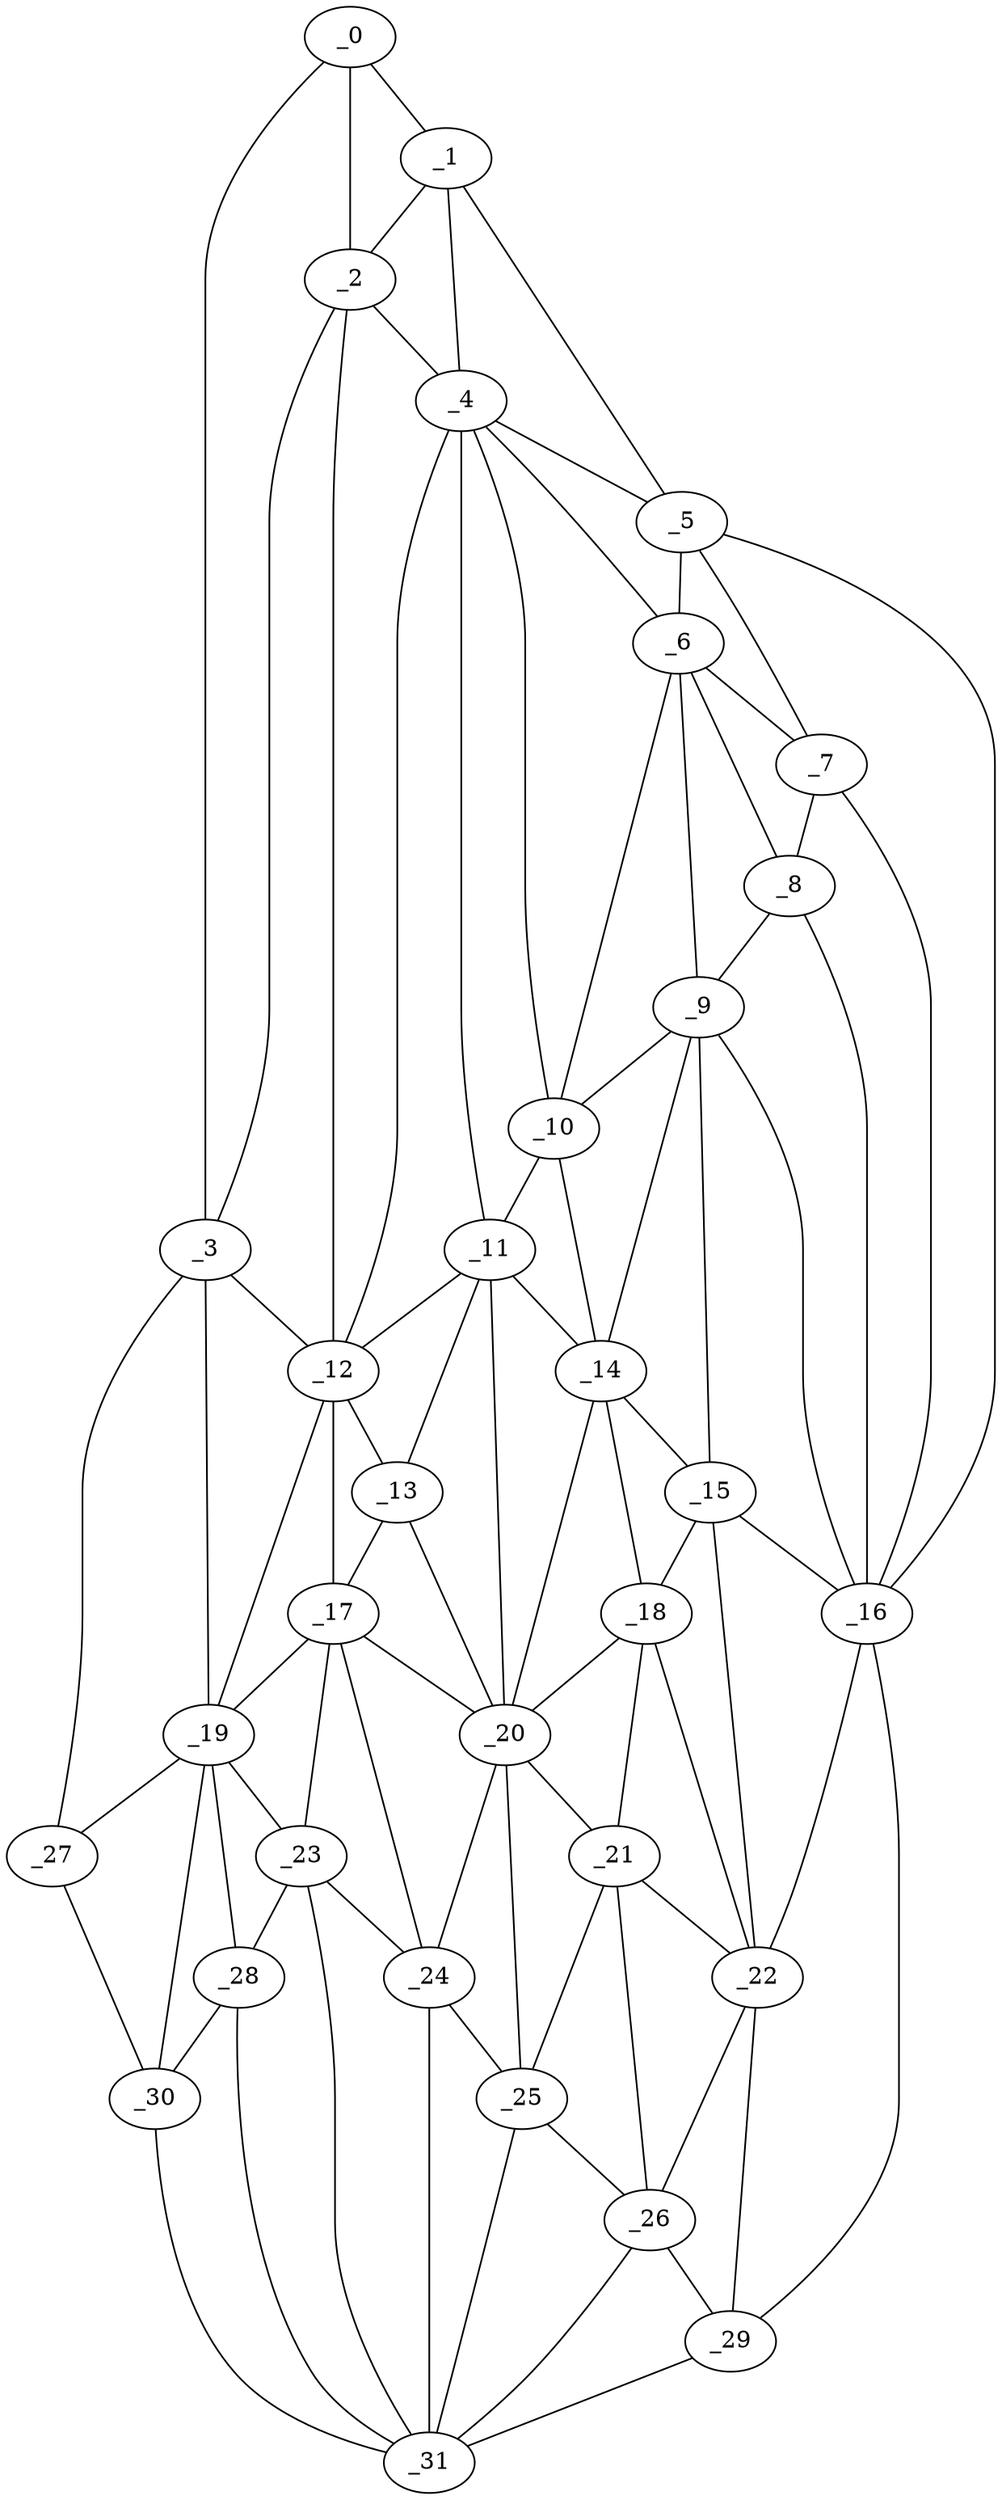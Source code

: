 graph "obj43__240.gxl" {
	_0	 [x=22,
		y=13];
	_1	 [x=30,
		y=53];
	_0 -- _1	 [valence=1];
	_2	 [x=31,
		y=43];
	_0 -- _2	 [valence=1];
	_3	 [x=42,
		y=3];
	_0 -- _3	 [valence=1];
	_1 -- _2	 [valence=2];
	_4	 [x=45,
		y=72];
	_1 -- _4	 [valence=2];
	_5	 [x=52,
		y=107];
	_1 -- _5	 [valence=1];
	_2 -- _3	 [valence=1];
	_2 -- _4	 [valence=1];
	_12	 [x=77,
		y=61];
	_2 -- _12	 [valence=2];
	_3 -- _12	 [valence=2];
	_19	 [x=92,
		y=55];
	_3 -- _19	 [valence=1];
	_27	 [x=109,
		y=16];
	_3 -- _27	 [valence=1];
	_4 -- _5	 [valence=2];
	_6	 [x=58,
		y=99];
	_4 -- _6	 [valence=2];
	_10	 [x=72,
		y=83];
	_4 -- _10	 [valence=1];
	_11	 [x=76,
		y=73];
	_4 -- _11	 [valence=2];
	_4 -- _12	 [valence=1];
	_5 -- _6	 [valence=1];
	_7	 [x=59,
		y=105];
	_5 -- _7	 [valence=2];
	_16	 [x=89,
		y=111];
	_5 -- _16	 [valence=1];
	_6 -- _7	 [valence=1];
	_8	 [x=68,
		y=100];
	_6 -- _8	 [valence=2];
	_9	 [x=71,
		y=98];
	_6 -- _9	 [valence=2];
	_6 -- _10	 [valence=2];
	_7 -- _8	 [valence=2];
	_7 -- _16	 [valence=1];
	_8 -- _9	 [valence=1];
	_8 -- _16	 [valence=1];
	_9 -- _10	 [valence=2];
	_14	 [x=85,
		y=91];
	_9 -- _14	 [valence=2];
	_15	 [x=89,
		y=101];
	_9 -- _15	 [valence=1];
	_9 -- _16	 [valence=2];
	_10 -- _11	 [valence=2];
	_10 -- _14	 [valence=2];
	_11 -- _12	 [valence=2];
	_13	 [x=82,
		y=66];
	_11 -- _13	 [valence=2];
	_11 -- _14	 [valence=2];
	_20	 [x=97,
		y=75];
	_11 -- _20	 [valence=2];
	_12 -- _13	 [valence=2];
	_17	 [x=91,
		y=62];
	_12 -- _17	 [valence=2];
	_12 -- _19	 [valence=2];
	_13 -- _17	 [valence=2];
	_13 -- _20	 [valence=2];
	_14 -- _15	 [valence=2];
	_18	 [x=91,
		y=91];
	_14 -- _18	 [valence=2];
	_14 -- _20	 [valence=2];
	_15 -- _16	 [valence=1];
	_15 -- _18	 [valence=1];
	_22	 [x=98,
		y=100];
	_15 -- _22	 [valence=2];
	_16 -- _22	 [valence=1];
	_29	 [x=109,
		y=109];
	_16 -- _29	 [valence=1];
	_17 -- _19	 [valence=2];
	_17 -- _20	 [valence=2];
	_23	 [x=102,
		y=52];
	_17 -- _23	 [valence=2];
	_24	 [x=107,
		y=60];
	_17 -- _24	 [valence=2];
	_18 -- _20	 [valence=1];
	_21	 [x=98,
		y=93];
	_18 -- _21	 [valence=1];
	_18 -- _22	 [valence=2];
	_19 -- _23	 [valence=1];
	_19 -- _27	 [valence=1];
	_28	 [x=109,
		y=44];
	_19 -- _28	 [valence=2];
	_30	 [x=111,
		y=33];
	_19 -- _30	 [valence=2];
	_20 -- _21	 [valence=2];
	_20 -- _24	 [valence=2];
	_25	 [x=107,
		y=85];
	_20 -- _25	 [valence=1];
	_21 -- _22	 [valence=2];
	_21 -- _25	 [valence=2];
	_26	 [x=108,
		y=98];
	_21 -- _26	 [valence=2];
	_22 -- _26	 [valence=2];
	_22 -- _29	 [valence=1];
	_23 -- _24	 [valence=1];
	_23 -- _28	 [valence=1];
	_31	 [x=111,
		y=52];
	_23 -- _31	 [valence=2];
	_24 -- _25	 [valence=1];
	_24 -- _31	 [valence=1];
	_25 -- _26	 [valence=1];
	_25 -- _31	 [valence=2];
	_26 -- _29	 [valence=2];
	_26 -- _31	 [valence=2];
	_27 -- _30	 [valence=1];
	_28 -- _30	 [valence=1];
	_28 -- _31	 [valence=2];
	_29 -- _31	 [valence=1];
	_30 -- _31	 [valence=1];
}
